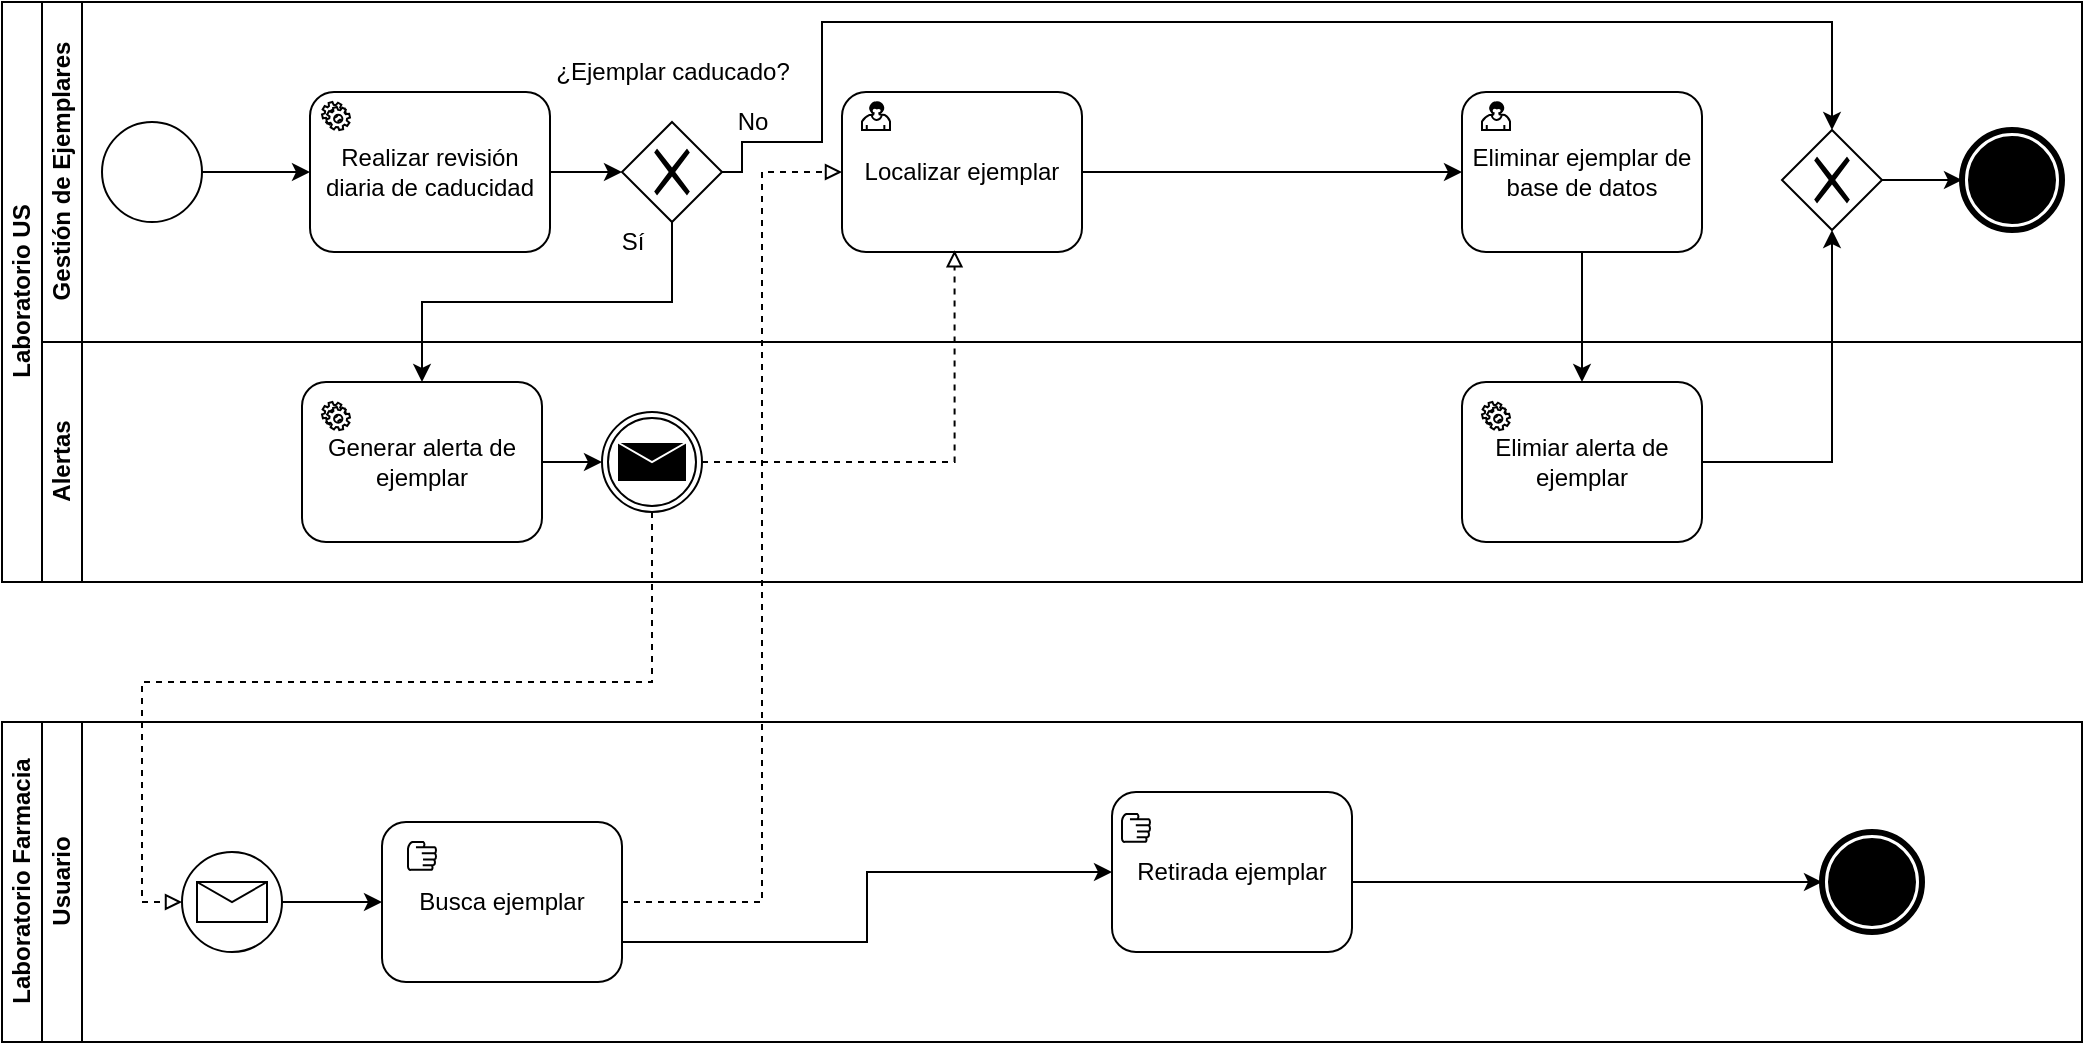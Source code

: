 <mxfile version="13.10.5" type="device"><diagram id="c6C2dfUpGsHs4c0YSUQh" name="Page-1"><mxGraphModel dx="1202" dy="607" grid="1" gridSize="10" guides="1" tooltips="1" connect="1" arrows="1" fold="1" page="1" pageScale="1" pageWidth="827" pageHeight="1169" math="0" shadow="0"><root><mxCell id="0"/><mxCell id="1" parent="0"/><mxCell id="3krBwZFN5NUCnACT9sSR-1" value="Laboratorio US" style="swimlane;html=1;childLayout=stackLayout;resizeParent=1;resizeParentMax=0;horizontal=0;startSize=20;horizontalStack=0;" parent="1" vertex="1"><mxGeometry x="10" y="70" width="1040" height="290" as="geometry"/></mxCell><mxCell id="3krBwZFN5NUCnACT9sSR-2" value="Gestión de Ejemplares" style="swimlane;html=1;startSize=20;horizontal=0;" parent="3krBwZFN5NUCnACT9sSR-1" vertex="1"><mxGeometry x="20" width="1020" height="170" as="geometry"/></mxCell><mxCell id="3krBwZFN5NUCnACT9sSR-19" style="edgeStyle=orthogonalEdgeStyle;rounded=0;orthogonalLoop=1;jettySize=auto;html=1;exitX=1;exitY=0.5;exitDx=0;exitDy=0;entryX=0;entryY=0.5;entryDx=0;entryDy=0;endArrow=classic;endFill=1;" parent="3krBwZFN5NUCnACT9sSR-2" source="3krBwZFN5NUCnACT9sSR-15" target="3krBwZFN5NUCnACT9sSR-18" edge="1"><mxGeometry relative="1" as="geometry"/></mxCell><mxCell id="3krBwZFN5NUCnACT9sSR-15" value="Realizar revisión diaria de caducidad" style="shape=ext;rounded=1;html=1;whiteSpace=wrap;" parent="3krBwZFN5NUCnACT9sSR-2" vertex="1"><mxGeometry x="134" y="45" width="120" height="80" as="geometry"/></mxCell><mxCell id="3krBwZFN5NUCnACT9sSR-17" value="" style="shape=mxgraph.bpmn.service_task;html=1;outlineConnect=0;" parent="3krBwZFN5NUCnACT9sSR-2" vertex="1"><mxGeometry x="140" y="50" width="14" height="14" as="geometry"/></mxCell><mxCell id="3krBwZFN5NUCnACT9sSR-54" style="edgeStyle=orthogonalEdgeStyle;rounded=0;orthogonalLoop=1;jettySize=auto;html=1;exitX=1;exitY=0.5;exitDx=0;exitDy=0;entryX=0.5;entryY=0;entryDx=0;entryDy=0;endArrow=classic;endFill=1;" parent="3krBwZFN5NUCnACT9sSR-2" source="3krBwZFN5NUCnACT9sSR-18" target="3krBwZFN5NUCnACT9sSR-51" edge="1"><mxGeometry relative="1" as="geometry"><Array as="points"><mxPoint x="350" y="85"/><mxPoint x="350" y="70"/><mxPoint x="390" y="70"/><mxPoint x="390" y="10"/><mxPoint x="895" y="10"/></Array></mxGeometry></mxCell><mxCell id="3krBwZFN5NUCnACT9sSR-18" value="" style="shape=mxgraph.bpmn.shape;html=1;verticalLabelPosition=bottom;labelBackgroundColor=#ffffff;verticalAlign=top;align=center;perimeter=rhombusPerimeter;background=gateway;outlineConnect=0;outline=none;symbol=exclusiveGw;" parent="3krBwZFN5NUCnACT9sSR-2" vertex="1"><mxGeometry x="290" y="60" width="50" height="50" as="geometry"/></mxCell><mxCell id="3krBwZFN5NUCnACT9sSR-11" value="" style="shape=mxgraph.bpmn.shape;html=1;verticalLabelPosition=bottom;labelBackgroundColor=#ffffff;verticalAlign=top;align=center;perimeter=ellipsePerimeter;outlineConnect=0;outline=standard;symbol=general;" parent="3krBwZFN5NUCnACT9sSR-2" vertex="1"><mxGeometry x="30" y="60" width="50" height="50" as="geometry"/></mxCell><mxCell id="3krBwZFN5NUCnACT9sSR-14" style="edgeStyle=orthogonalEdgeStyle;rounded=0;orthogonalLoop=1;jettySize=auto;html=1;exitX=1;exitY=0.5;exitDx=0;exitDy=0;entryX=0;entryY=0.5;entryDx=0;entryDy=0;" parent="3krBwZFN5NUCnACT9sSR-2" source="3krBwZFN5NUCnACT9sSR-11" target="3krBwZFN5NUCnACT9sSR-15" edge="1"><mxGeometry relative="1" as="geometry"/></mxCell><mxCell id="3krBwZFN5NUCnACT9sSR-20" value="¿Ejemplar caducado?" style="text;html=1;align=center;verticalAlign=middle;resizable=0;points=[];autosize=1;" parent="3krBwZFN5NUCnACT9sSR-2" vertex="1"><mxGeometry x="250" y="25" width="130" height="20" as="geometry"/></mxCell><mxCell id="3krBwZFN5NUCnACT9sSR-36" style="edgeStyle=orthogonalEdgeStyle;rounded=0;orthogonalLoop=1;jettySize=auto;html=1;exitX=1;exitY=0.5;exitDx=0;exitDy=0;entryX=0;entryY=0.5;entryDx=0;entryDy=0;endArrow=classic;endFill=1;" parent="3krBwZFN5NUCnACT9sSR-2" source="3krBwZFN5NUCnACT9sSR-31" target="3krBwZFN5NUCnACT9sSR-40" edge="1"><mxGeometry relative="1" as="geometry"><Array as="points"/><mxPoint x="570" y="85" as="targetPoint"/></mxGeometry></mxCell><mxCell id="3krBwZFN5NUCnACT9sSR-31" value="Localizar ejemplar" style="shape=ext;rounded=1;html=1;whiteSpace=wrap;" parent="3krBwZFN5NUCnACT9sSR-2" vertex="1"><mxGeometry x="400" y="45" width="120" height="80" as="geometry"/></mxCell><mxCell id="3krBwZFN5NUCnACT9sSR-33" value="" style="shape=mxgraph.bpmn.user_task;html=1;outlineConnect=0;" parent="3krBwZFN5NUCnACT9sSR-2" vertex="1"><mxGeometry x="410" y="50" width="14" height="14" as="geometry"/></mxCell><mxCell id="3krBwZFN5NUCnACT9sSR-40" value="Eliminar ejemplar de base de datos" style="shape=ext;rounded=1;html=1;whiteSpace=wrap;" parent="3krBwZFN5NUCnACT9sSR-2" vertex="1"><mxGeometry x="710" y="45" width="120" height="80" as="geometry"/></mxCell><mxCell id="3krBwZFN5NUCnACT9sSR-41" value="" style="shape=mxgraph.bpmn.user_task;html=1;outlineConnect=0;" parent="3krBwZFN5NUCnACT9sSR-2" vertex="1"><mxGeometry x="720" y="50" width="14" height="14" as="geometry"/></mxCell><mxCell id="3krBwZFN5NUCnACT9sSR-24" value="Sí" style="text;html=1;align=center;verticalAlign=middle;resizable=0;points=[];autosize=1;" parent="3krBwZFN5NUCnACT9sSR-2" vertex="1"><mxGeometry x="280" y="110" width="30" height="20" as="geometry"/></mxCell><mxCell id="3krBwZFN5NUCnACT9sSR-47" value="" style="shape=mxgraph.bpmn.shape;html=1;verticalLabelPosition=bottom;labelBackgroundColor=#ffffff;verticalAlign=top;align=center;perimeter=ellipsePerimeter;outlineConnect=0;outline=end;symbol=terminate;" parent="3krBwZFN5NUCnACT9sSR-2" vertex="1"><mxGeometry x="960" y="64" width="50" height="50" as="geometry"/></mxCell><mxCell id="3krBwZFN5NUCnACT9sSR-56" style="edgeStyle=orthogonalEdgeStyle;rounded=0;orthogonalLoop=1;jettySize=auto;html=1;exitX=1;exitY=0.5;exitDx=0;exitDy=0;entryX=0;entryY=0.5;entryDx=0;entryDy=0;endArrow=classic;endFill=1;" parent="3krBwZFN5NUCnACT9sSR-2" source="3krBwZFN5NUCnACT9sSR-51" target="3krBwZFN5NUCnACT9sSR-47" edge="1"><mxGeometry relative="1" as="geometry"/></mxCell><mxCell id="3krBwZFN5NUCnACT9sSR-51" value="" style="shape=mxgraph.bpmn.shape;html=1;verticalLabelPosition=bottom;labelBackgroundColor=#ffffff;verticalAlign=top;align=center;perimeter=rhombusPerimeter;background=gateway;outlineConnect=0;outline=none;symbol=exclusiveGw;" parent="3krBwZFN5NUCnACT9sSR-2" vertex="1"><mxGeometry x="870" y="64" width="50" height="50" as="geometry"/></mxCell><mxCell id="3krBwZFN5NUCnACT9sSR-55" value="No" style="text;html=1;align=center;verticalAlign=middle;resizable=0;points=[];autosize=1;" parent="3krBwZFN5NUCnACT9sSR-2" vertex="1"><mxGeometry x="340" y="50" width="30" height="20" as="geometry"/></mxCell><mxCell id="3krBwZFN5NUCnACT9sSR-3" value="Alertas" style="swimlane;html=1;startSize=20;horizontal=0;" parent="3krBwZFN5NUCnACT9sSR-1" vertex="1"><mxGeometry x="20" y="170" width="1020" height="120" as="geometry"/></mxCell><mxCell id="3krBwZFN5NUCnACT9sSR-29" style="edgeStyle=orthogonalEdgeStyle;rounded=0;orthogonalLoop=1;jettySize=auto;html=1;exitX=1;exitY=0.5;exitDx=0;exitDy=0;entryX=0;entryY=0.5;entryDx=0;entryDy=0;endArrow=classic;endFill=1;" parent="3krBwZFN5NUCnACT9sSR-3" source="3krBwZFN5NUCnACT9sSR-21" target="3krBwZFN5NUCnACT9sSR-28" edge="1"><mxGeometry relative="1" as="geometry"/></mxCell><mxCell id="3krBwZFN5NUCnACT9sSR-21" value="Generar alerta de ejemplar" style="shape=ext;rounded=1;html=1;whiteSpace=wrap;" parent="3krBwZFN5NUCnACT9sSR-3" vertex="1"><mxGeometry x="130" y="20" width="120" height="80" as="geometry"/></mxCell><mxCell id="3krBwZFN5NUCnACT9sSR-22" value="" style="shape=mxgraph.bpmn.service_task;html=1;outlineConnect=0;" parent="3krBwZFN5NUCnACT9sSR-3" vertex="1"><mxGeometry x="140" y="30" width="14" height="14" as="geometry"/></mxCell><mxCell id="3krBwZFN5NUCnACT9sSR-28" value="" style="shape=mxgraph.bpmn.shape;html=1;verticalLabelPosition=bottom;labelBackgroundColor=#ffffff;verticalAlign=top;align=center;perimeter=ellipsePerimeter;outlineConnect=0;outline=throwing;symbol=message;" parent="3krBwZFN5NUCnACT9sSR-3" vertex="1"><mxGeometry x="280" y="35" width="50" height="50" as="geometry"/></mxCell><mxCell id="3krBwZFN5NUCnACT9sSR-43" value="Elimiar alerta de ejemplar" style="shape=ext;rounded=1;html=1;whiteSpace=wrap;" parent="3krBwZFN5NUCnACT9sSR-3" vertex="1"><mxGeometry x="710" y="20" width="120" height="80" as="geometry"/></mxCell><mxCell id="3krBwZFN5NUCnACT9sSR-44" value="" style="shape=mxgraph.bpmn.service_task;html=1;outlineConnect=0;" parent="3krBwZFN5NUCnACT9sSR-3" vertex="1"><mxGeometry x="720" y="30" width="14" height="14" as="geometry"/></mxCell><mxCell id="3krBwZFN5NUCnACT9sSR-23" style="edgeStyle=orthogonalEdgeStyle;rounded=0;orthogonalLoop=1;jettySize=auto;html=1;exitX=0.5;exitY=1;exitDx=0;exitDy=0;endArrow=classic;endFill=1;" parent="3krBwZFN5NUCnACT9sSR-1" source="3krBwZFN5NUCnACT9sSR-18" target="3krBwZFN5NUCnACT9sSR-21" edge="1"><mxGeometry relative="1" as="geometry"/></mxCell><mxCell id="3krBwZFN5NUCnACT9sSR-45" style="edgeStyle=orthogonalEdgeStyle;rounded=0;orthogonalLoop=1;jettySize=auto;html=1;exitX=0.5;exitY=1;exitDx=0;exitDy=0;endArrow=classic;endFill=1;" parent="3krBwZFN5NUCnACT9sSR-1" source="3krBwZFN5NUCnACT9sSR-40" target="3krBwZFN5NUCnACT9sSR-43" edge="1"><mxGeometry relative="1" as="geometry"/></mxCell><mxCell id="VCzD0ug8xIA3z_rb_hZv-1" style="edgeStyle=orthogonalEdgeStyle;rounded=0;orthogonalLoop=1;jettySize=auto;html=1;exitX=1;exitY=0.5;exitDx=0;exitDy=0;entryX=0.469;entryY=0.989;entryDx=0;entryDy=0;entryPerimeter=0;dashed=1;endArrow=block;endFill=0;" edge="1" parent="3krBwZFN5NUCnACT9sSR-1" source="3krBwZFN5NUCnACT9sSR-28" target="3krBwZFN5NUCnACT9sSR-31"><mxGeometry relative="1" as="geometry"/></mxCell><mxCell id="3krBwZFN5NUCnACT9sSR-49" style="edgeStyle=orthogonalEdgeStyle;rounded=0;orthogonalLoop=1;jettySize=auto;html=1;exitX=1;exitY=0.5;exitDx=0;exitDy=0;entryX=0.5;entryY=1;entryDx=0;entryDy=0;endArrow=classic;endFill=1;" parent="3krBwZFN5NUCnACT9sSR-1" source="3krBwZFN5NUCnACT9sSR-43" target="3krBwZFN5NUCnACT9sSR-51" edge="1"><mxGeometry relative="1" as="geometry"><mxPoint x="969" y="230" as="targetPoint"/><Array as="points"><mxPoint x="915" y="230"/></Array></mxGeometry></mxCell><mxCell id="3krBwZFN5NUCnACT9sSR-5" value="Laboratorio Farmacia" style="swimlane;html=1;childLayout=stackLayout;resizeParent=1;resizeParentMax=0;horizontal=0;startSize=20;horizontalStack=0;" parent="1" vertex="1"><mxGeometry x="10" y="430" width="1040" height="160" as="geometry"/></mxCell><mxCell id="3krBwZFN5NUCnACT9sSR-6" value="Usuario" style="swimlane;html=1;startSize=20;horizontal=0;" parent="3krBwZFN5NUCnACT9sSR-5" vertex="1"><mxGeometry x="20" width="1020" height="160" as="geometry"/></mxCell><mxCell id="VCzD0ug8xIA3z_rb_hZv-2" style="edgeStyle=orthogonalEdgeStyle;rounded=0;orthogonalLoop=1;jettySize=auto;html=1;exitX=1;exitY=0.75;exitDx=0;exitDy=0;entryX=0;entryY=0.5;entryDx=0;entryDy=0;endArrow=classic;endFill=1;" edge="1" parent="3krBwZFN5NUCnACT9sSR-6" source="3krBwZFN5NUCnACT9sSR-27" target="3krBwZFN5NUCnACT9sSR-37"><mxGeometry relative="1" as="geometry"/></mxCell><mxCell id="3krBwZFN5NUCnACT9sSR-27" value="Busca ejemplar" style="shape=ext;rounded=1;html=1;whiteSpace=wrap;" parent="3krBwZFN5NUCnACT9sSR-6" vertex="1"><mxGeometry x="170" y="50" width="120" height="80" as="geometry"/></mxCell><mxCell id="3krBwZFN5NUCnACT9sSR-30" style="edgeStyle=orthogonalEdgeStyle;rounded=0;orthogonalLoop=1;jettySize=auto;html=1;exitX=1;exitY=0.5;exitDx=0;exitDy=0;endArrow=classic;endFill=1;" parent="3krBwZFN5NUCnACT9sSR-6" source="3krBwZFN5NUCnACT9sSR-25" target="3krBwZFN5NUCnACT9sSR-27" edge="1"><mxGeometry relative="1" as="geometry"/></mxCell><mxCell id="3krBwZFN5NUCnACT9sSR-25" value="" style="shape=mxgraph.bpmn.shape;html=1;verticalLabelPosition=bottom;labelBackgroundColor=#ffffff;verticalAlign=top;align=center;perimeter=ellipsePerimeter;outlineConnect=0;outline=standard;symbol=message;" parent="3krBwZFN5NUCnACT9sSR-6" vertex="1"><mxGeometry x="70" y="65" width="50" height="50" as="geometry"/></mxCell><mxCell id="3krBwZFN5NUCnACT9sSR-32" value="" style="shape=mxgraph.bpmn.manual_task;html=1;outlineConnect=0;" parent="3krBwZFN5NUCnACT9sSR-6" vertex="1"><mxGeometry x="183" y="60" width="14" height="14" as="geometry"/></mxCell><mxCell id="VCzD0ug8xIA3z_rb_hZv-5" style="edgeStyle=orthogonalEdgeStyle;rounded=0;orthogonalLoop=1;jettySize=auto;html=1;exitX=1;exitY=0.5;exitDx=0;exitDy=0;endArrow=classic;endFill=1;" edge="1" parent="3krBwZFN5NUCnACT9sSR-6" source="3krBwZFN5NUCnACT9sSR-37" target="VCzD0ug8xIA3z_rb_hZv-4"><mxGeometry relative="1" as="geometry"><Array as="points"><mxPoint x="655" y="80"/></Array></mxGeometry></mxCell><mxCell id="3krBwZFN5NUCnACT9sSR-37" value="Retirada ejemplar" style="shape=ext;rounded=1;html=1;whiteSpace=wrap;" parent="3krBwZFN5NUCnACT9sSR-6" vertex="1"><mxGeometry x="535" y="35" width="120" height="80" as="geometry"/></mxCell><mxCell id="3krBwZFN5NUCnACT9sSR-38" value="" style="shape=mxgraph.bpmn.manual_task;html=1;outlineConnect=0;" parent="3krBwZFN5NUCnACT9sSR-6" vertex="1"><mxGeometry x="540" y="46" width="14" height="14" as="geometry"/></mxCell><mxCell id="VCzD0ug8xIA3z_rb_hZv-4" value="" style="shape=mxgraph.bpmn.shape;html=1;verticalLabelPosition=bottom;labelBackgroundColor=#ffffff;verticalAlign=top;align=center;perimeter=ellipsePerimeter;outlineConnect=0;outline=end;symbol=terminate;" vertex="1" parent="3krBwZFN5NUCnACT9sSR-6"><mxGeometry x="890" y="55" width="50" height="50" as="geometry"/></mxCell><mxCell id="3krBwZFN5NUCnACT9sSR-26" style="edgeStyle=orthogonalEdgeStyle;rounded=0;orthogonalLoop=1;jettySize=auto;html=1;exitX=0.5;exitY=1;exitDx=0;exitDy=0;entryX=0;entryY=0.5;entryDx=0;entryDy=0;endArrow=block;endFill=0;dashed=1;" parent="1" source="3krBwZFN5NUCnACT9sSR-28" target="3krBwZFN5NUCnACT9sSR-25" edge="1"><mxGeometry relative="1" as="geometry"/></mxCell><mxCell id="3krBwZFN5NUCnACT9sSR-34" style="edgeStyle=orthogonalEdgeStyle;rounded=0;orthogonalLoop=1;jettySize=auto;html=1;exitX=1;exitY=0.5;exitDx=0;exitDy=0;entryX=0;entryY=0.5;entryDx=0;entryDy=0;endArrow=block;endFill=0;dashed=1;" parent="1" source="3krBwZFN5NUCnACT9sSR-27" target="3krBwZFN5NUCnACT9sSR-31" edge="1"><mxGeometry relative="1" as="geometry"><Array as="points"><mxPoint x="390" y="520"/><mxPoint x="390" y="155"/></Array></mxGeometry></mxCell></root></mxGraphModel></diagram></mxfile>
